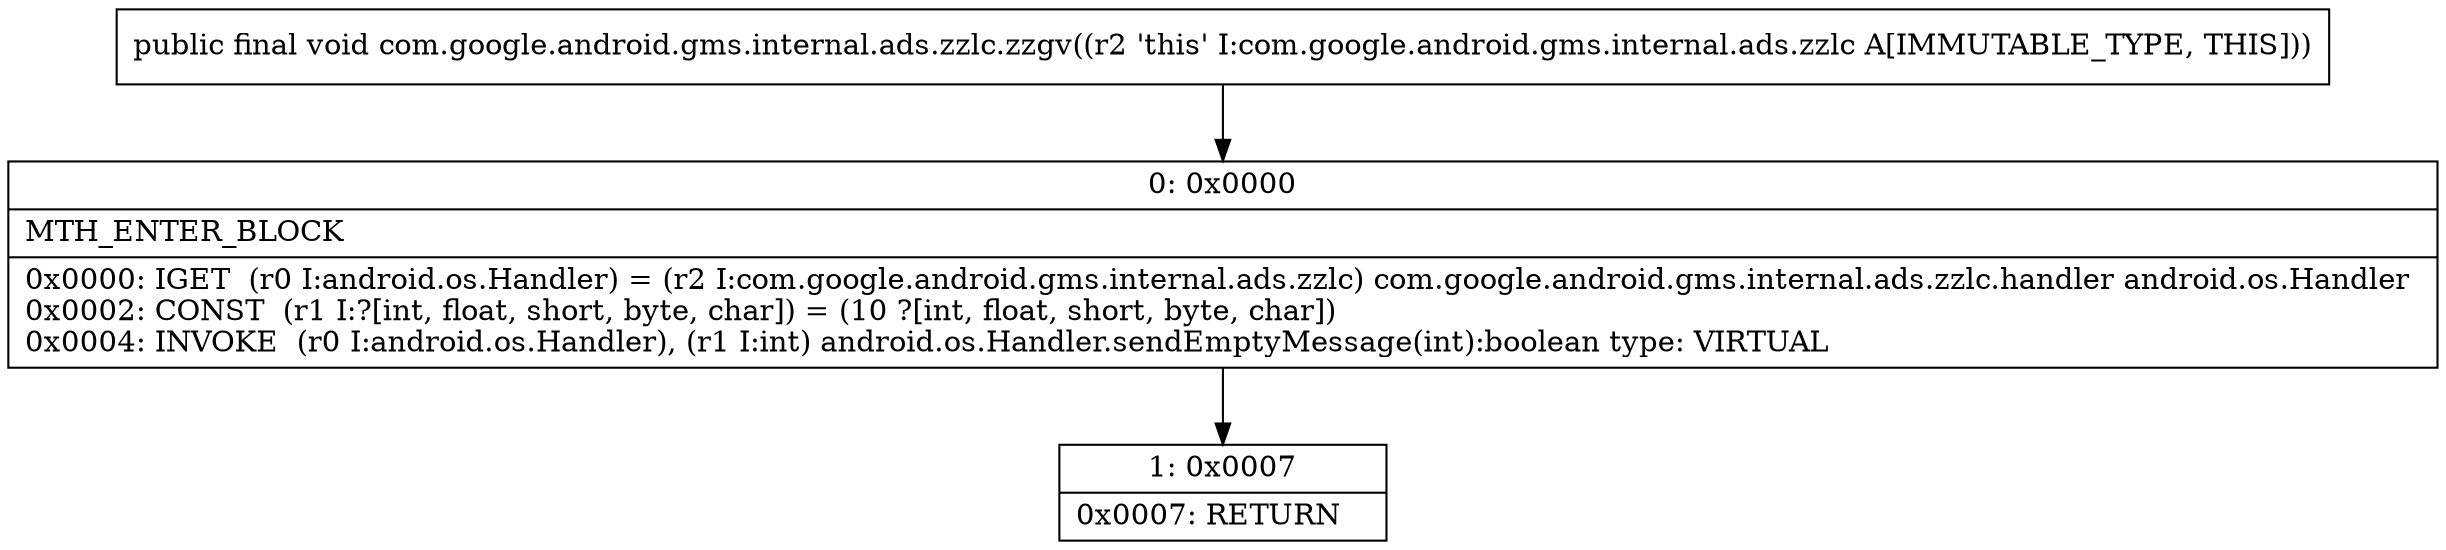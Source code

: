 digraph "CFG forcom.google.android.gms.internal.ads.zzlc.zzgv()V" {
Node_0 [shape=record,label="{0\:\ 0x0000|MTH_ENTER_BLOCK\l|0x0000: IGET  (r0 I:android.os.Handler) = (r2 I:com.google.android.gms.internal.ads.zzlc) com.google.android.gms.internal.ads.zzlc.handler android.os.Handler \l0x0002: CONST  (r1 I:?[int, float, short, byte, char]) = (10 ?[int, float, short, byte, char]) \l0x0004: INVOKE  (r0 I:android.os.Handler), (r1 I:int) android.os.Handler.sendEmptyMessage(int):boolean type: VIRTUAL \l}"];
Node_1 [shape=record,label="{1\:\ 0x0007|0x0007: RETURN   \l}"];
MethodNode[shape=record,label="{public final void com.google.android.gms.internal.ads.zzlc.zzgv((r2 'this' I:com.google.android.gms.internal.ads.zzlc A[IMMUTABLE_TYPE, THIS])) }"];
MethodNode -> Node_0;
Node_0 -> Node_1;
}

